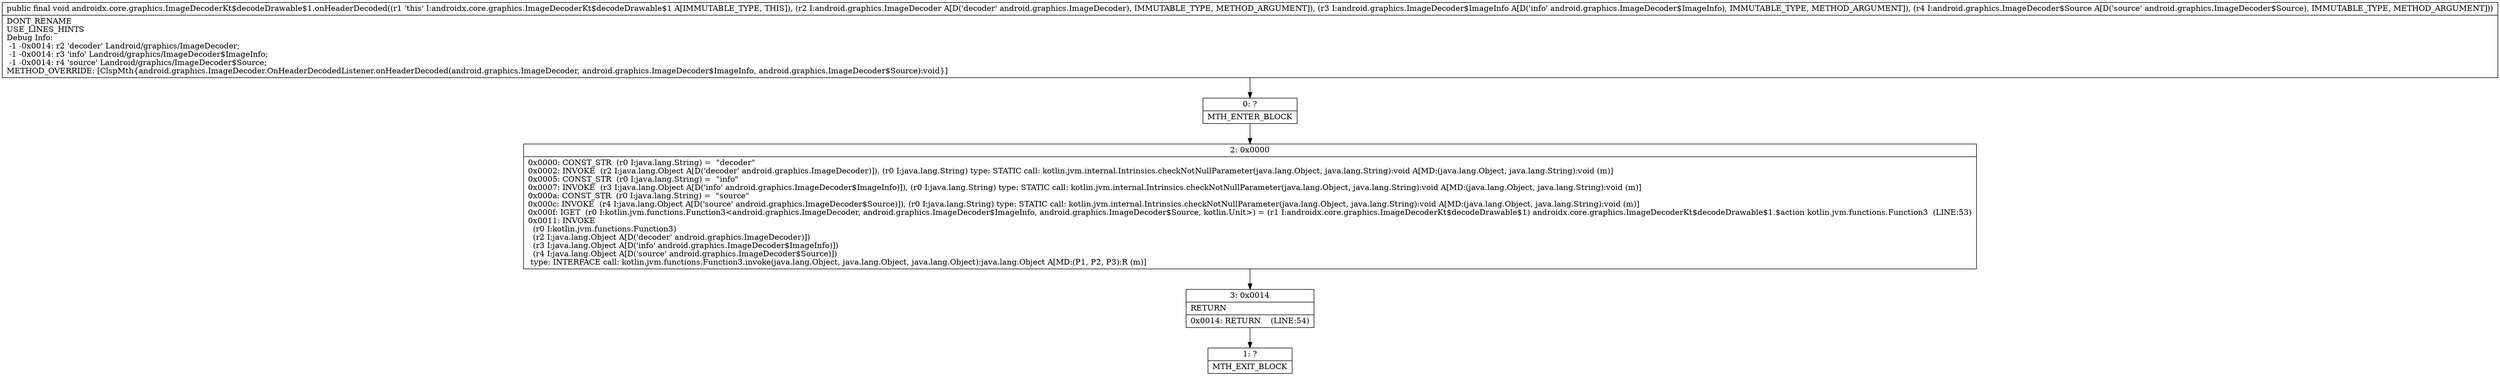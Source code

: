 digraph "CFG forandroidx.core.graphics.ImageDecoderKt$decodeDrawable$1.onHeaderDecoded(Landroid\/graphics\/ImageDecoder;Landroid\/graphics\/ImageDecoder$ImageInfo;Landroid\/graphics\/ImageDecoder$Source;)V" {
Node_0 [shape=record,label="{0\:\ ?|MTH_ENTER_BLOCK\l}"];
Node_2 [shape=record,label="{2\:\ 0x0000|0x0000: CONST_STR  (r0 I:java.lang.String) =  \"decoder\" \l0x0002: INVOKE  (r2 I:java.lang.Object A[D('decoder' android.graphics.ImageDecoder)]), (r0 I:java.lang.String) type: STATIC call: kotlin.jvm.internal.Intrinsics.checkNotNullParameter(java.lang.Object, java.lang.String):void A[MD:(java.lang.Object, java.lang.String):void (m)]\l0x0005: CONST_STR  (r0 I:java.lang.String) =  \"info\" \l0x0007: INVOKE  (r3 I:java.lang.Object A[D('info' android.graphics.ImageDecoder$ImageInfo)]), (r0 I:java.lang.String) type: STATIC call: kotlin.jvm.internal.Intrinsics.checkNotNullParameter(java.lang.Object, java.lang.String):void A[MD:(java.lang.Object, java.lang.String):void (m)]\l0x000a: CONST_STR  (r0 I:java.lang.String) =  \"source\" \l0x000c: INVOKE  (r4 I:java.lang.Object A[D('source' android.graphics.ImageDecoder$Source)]), (r0 I:java.lang.String) type: STATIC call: kotlin.jvm.internal.Intrinsics.checkNotNullParameter(java.lang.Object, java.lang.String):void A[MD:(java.lang.Object, java.lang.String):void (m)]\l0x000f: IGET  (r0 I:kotlin.jvm.functions.Function3\<android.graphics.ImageDecoder, android.graphics.ImageDecoder$ImageInfo, android.graphics.ImageDecoder$Source, kotlin.Unit\>) = (r1 I:androidx.core.graphics.ImageDecoderKt$decodeDrawable$1) androidx.core.graphics.ImageDecoderKt$decodeDrawable$1.$action kotlin.jvm.functions.Function3  (LINE:53)\l0x0011: INVOKE  \l  (r0 I:kotlin.jvm.functions.Function3)\l  (r2 I:java.lang.Object A[D('decoder' android.graphics.ImageDecoder)])\l  (r3 I:java.lang.Object A[D('info' android.graphics.ImageDecoder$ImageInfo)])\l  (r4 I:java.lang.Object A[D('source' android.graphics.ImageDecoder$Source)])\l type: INTERFACE call: kotlin.jvm.functions.Function3.invoke(java.lang.Object, java.lang.Object, java.lang.Object):java.lang.Object A[MD:(P1, P2, P3):R (m)]\l}"];
Node_3 [shape=record,label="{3\:\ 0x0014|RETURN\l|0x0014: RETURN    (LINE:54)\l}"];
Node_1 [shape=record,label="{1\:\ ?|MTH_EXIT_BLOCK\l}"];
MethodNode[shape=record,label="{public final void androidx.core.graphics.ImageDecoderKt$decodeDrawable$1.onHeaderDecoded((r1 'this' I:androidx.core.graphics.ImageDecoderKt$decodeDrawable$1 A[IMMUTABLE_TYPE, THIS]), (r2 I:android.graphics.ImageDecoder A[D('decoder' android.graphics.ImageDecoder), IMMUTABLE_TYPE, METHOD_ARGUMENT]), (r3 I:android.graphics.ImageDecoder$ImageInfo A[D('info' android.graphics.ImageDecoder$ImageInfo), IMMUTABLE_TYPE, METHOD_ARGUMENT]), (r4 I:android.graphics.ImageDecoder$Source A[D('source' android.graphics.ImageDecoder$Source), IMMUTABLE_TYPE, METHOD_ARGUMENT]))  | DONT_RENAME\lUSE_LINES_HINTS\lDebug Info:\l  \-1 \-0x0014: r2 'decoder' Landroid\/graphics\/ImageDecoder;\l  \-1 \-0x0014: r3 'info' Landroid\/graphics\/ImageDecoder$ImageInfo;\l  \-1 \-0x0014: r4 'source' Landroid\/graphics\/ImageDecoder$Source;\lMETHOD_OVERRIDE: [ClspMth\{android.graphics.ImageDecoder.OnHeaderDecodedListener.onHeaderDecoded(android.graphics.ImageDecoder, android.graphics.ImageDecoder$ImageInfo, android.graphics.ImageDecoder$Source):void\}]\l}"];
MethodNode -> Node_0;Node_0 -> Node_2;
Node_2 -> Node_3;
Node_3 -> Node_1;
}

